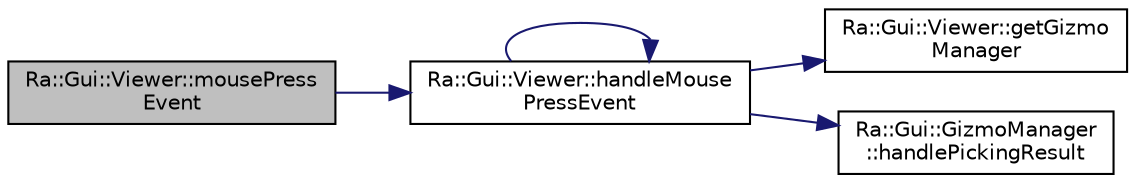 digraph "Ra::Gui::Viewer::mousePressEvent"
{
 // INTERACTIVE_SVG=YES
 // LATEX_PDF_SIZE
  edge [fontname="Helvetica",fontsize="10",labelfontname="Helvetica",labelfontsize="10"];
  node [fontname="Helvetica",fontsize="10",shape=record];
  rankdir="LR";
  Node1 [label="Ra::Gui::Viewer::mousePress\lEvent",height=0.2,width=0.4,color="black", fillcolor="grey75", style="filled", fontcolor="black",tooltip=" "];
  Node1 -> Node2 [color="midnightblue",fontsize="10",style="solid",fontname="Helvetica"];
  Node2 [label="Ra::Gui::Viewer::handleMouse\lPressEvent",height=0.2,width=0.4,color="black", fillcolor="white", style="filled",URL="$classRa_1_1Gui_1_1Viewer.html#af99c80d12a451e71c935f28987d93c77",tooltip=" "];
  Node2 -> Node3 [color="midnightblue",fontsize="10",style="solid",fontname="Helvetica"];
  Node3 [label="Ra::Gui::Viewer::getGizmo\lManager",height=0.2,width=0.4,color="black", fillcolor="white", style="filled",URL="$classRa_1_1Gui_1_1Viewer.html#abfd1b41c074766822a5a0578542db00d",tooltip="Access to gizmo manager."];
  Node2 -> Node2 [color="midnightblue",fontsize="10",style="solid",fontname="Helvetica"];
  Node2 -> Node4 [color="midnightblue",fontsize="10",style="solid",fontname="Helvetica"];
  Node4 [label="Ra::Gui::GizmoManager\l::handlePickingResult",height=0.2,width=0.4,color="black", fillcolor="white", style="filled",URL="$classRa_1_1Gui_1_1GizmoManager.html#ab63207c7a3d7afb2dfd735ecf5bd3005",tooltip="Callback when a drawable is picked."];
}

